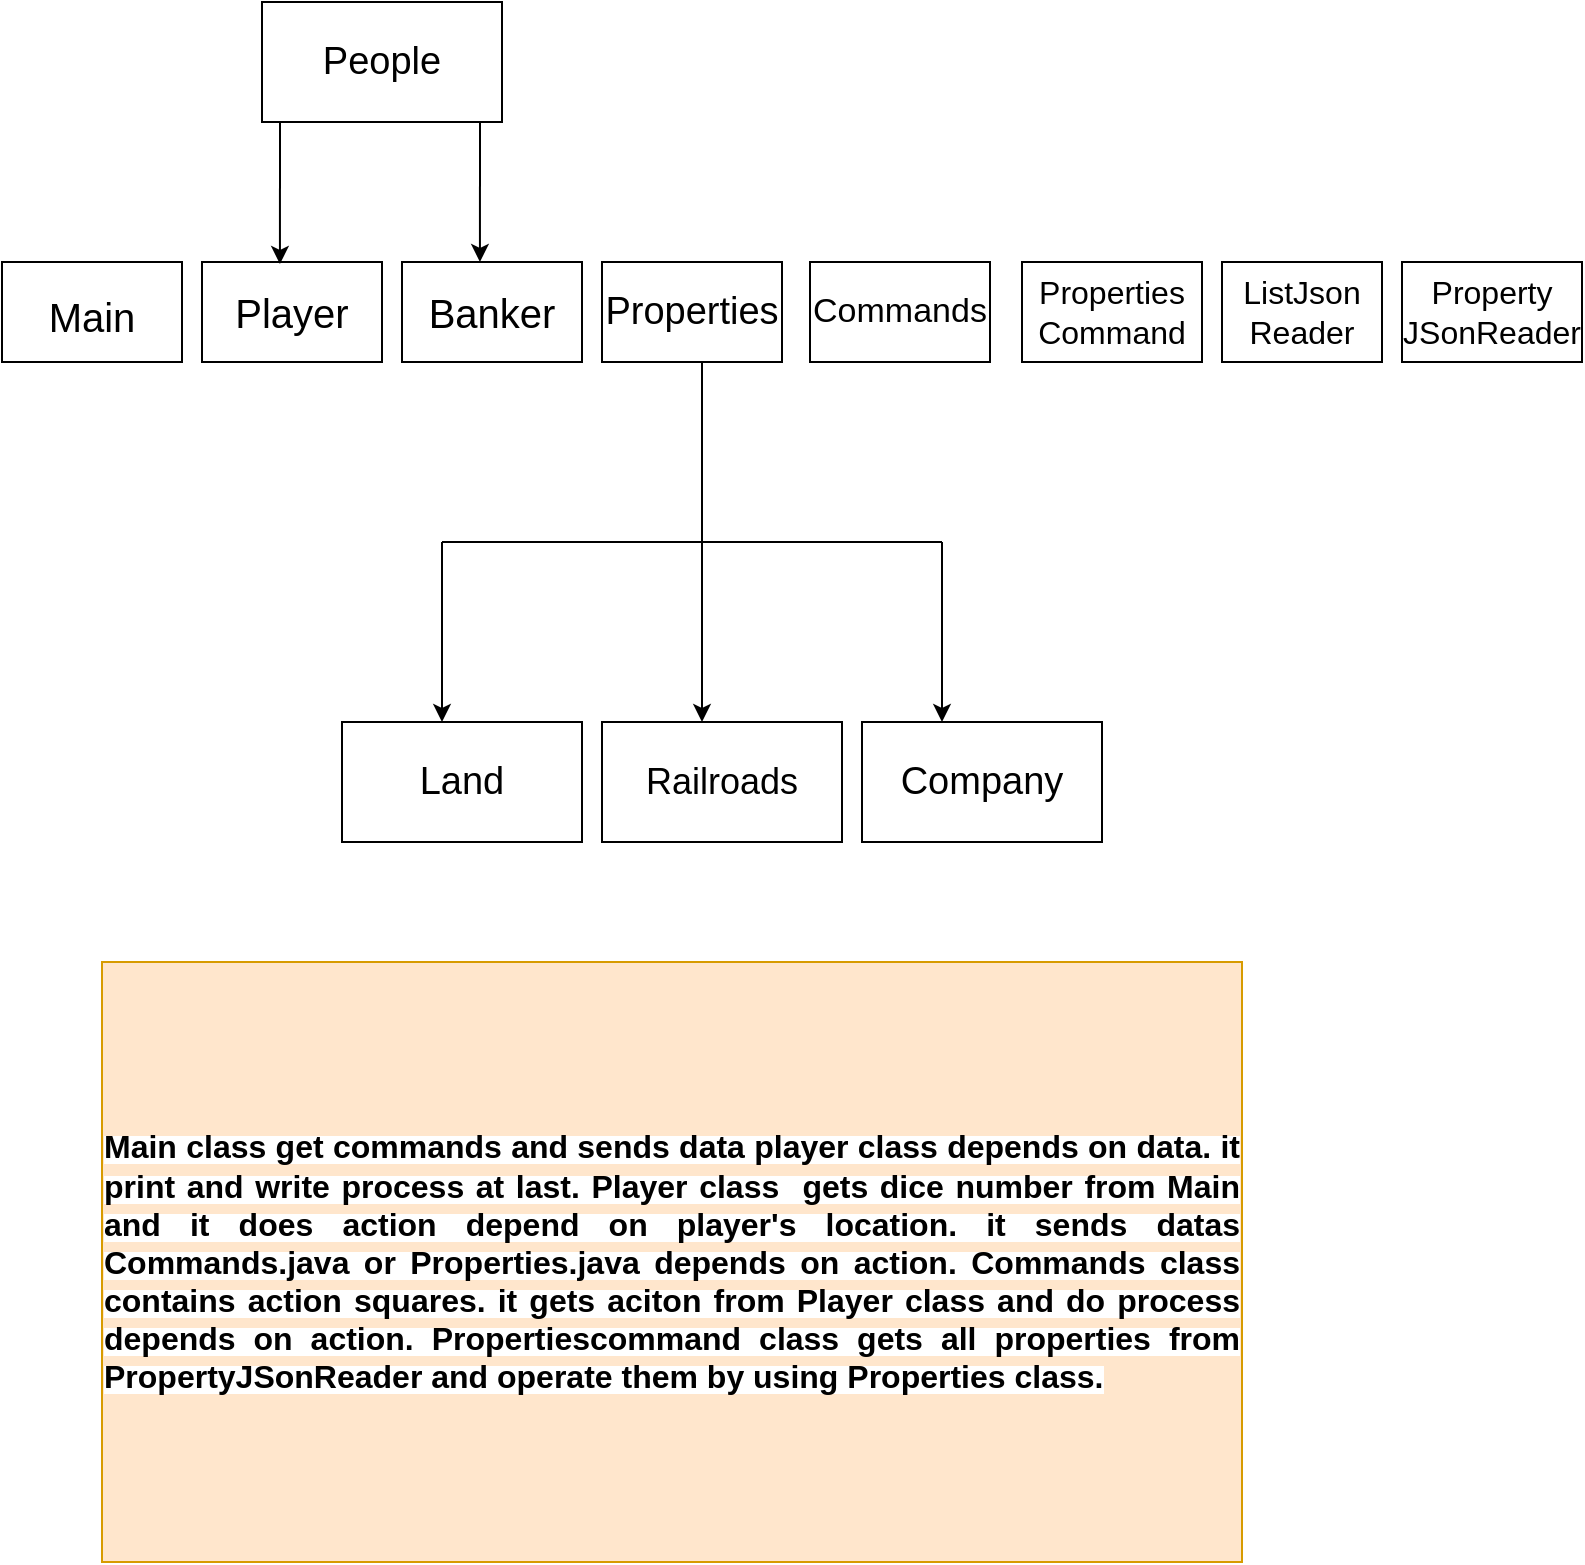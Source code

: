 <mxfile version="17.4.0" type="google"><diagram id="a3NNrKExRZ0vHOegRSkd" name="Page-1"><mxGraphModel grid="1" page="1" gridSize="10" guides="1" tooltips="1" connect="1" arrows="1" fold="1" pageScale="1" pageWidth="827" pageHeight="1169" math="0" shadow="0"><root><mxCell id="0"/><mxCell id="1" parent="0"/><mxCell id="-ZRh_7EiASaD6HOwX77P-1" value="Main" style="rounded=0;fontFamily=Helvetica;labelBackgroundColor=#FFFFFF;whiteSpace=wrap;fontSize=20;spacingTop=3;spacing=5;" vertex="1" parent="1"><mxGeometry x="50" y="150" width="90" height="50" as="geometry"/></mxCell><mxCell id="-ZRh_7EiASaD6HOwX77P-2" value="&lt;font style=&quot;font-size: 20px&quot;&gt;Player&lt;/font&gt;" style="rounded=0;whiteSpace=wrap;html=1;" vertex="1" parent="1"><mxGeometry x="150" y="150" width="90" height="50" as="geometry"/></mxCell><mxCell id="-ZRh_7EiASaD6HOwX77P-3" value="&lt;font style=&quot;font-size: 20px&quot;&gt;Banker&lt;/font&gt;" style="rounded=0;whiteSpace=wrap;html=1;" vertex="1" parent="1"><mxGeometry x="250" y="150" width="90" height="50" as="geometry"/></mxCell><mxCell id="-ZRh_7EiASaD6HOwX77P-4" value="&lt;font style=&quot;font-size: 19px&quot;&gt;Properties&lt;/font&gt;" style="rounded=0;whiteSpace=wrap;html=1;" vertex="1" parent="1"><mxGeometry x="350" y="150" width="90" height="50" as="geometry"/></mxCell><mxCell id="-ZRh_7EiASaD6HOwX77P-5" value="&lt;font style=&quot;font-size: 17px&quot;&gt;Commands&lt;/font&gt;" style="rounded=0;whiteSpace=wrap;html=1;" vertex="1" parent="1"><mxGeometry x="454" y="150" width="90" height="50" as="geometry"/></mxCell><mxCell id="-ZRh_7EiASaD6HOwX77P-6" value="&lt;font style=&quot;font-size: 16px&quot;&gt;Properties&lt;br&gt;Command&lt;/font&gt;" style="rounded=0;whiteSpace=wrap;html=1;" vertex="1" parent="1"><mxGeometry x="560" y="150" width="90" height="50" as="geometry"/></mxCell><mxCell id="-ZRh_7EiASaD6HOwX77P-7" value="&lt;font style=&quot;font-size: 16px&quot;&gt;ListJson&lt;br&gt;Reader&lt;/font&gt;" style="rounded=0;whiteSpace=wrap;html=1;" vertex="1" parent="1"><mxGeometry x="660" y="150" width="80" height="50" as="geometry"/></mxCell><mxCell id="-ZRh_7EiASaD6HOwX77P-8" value="Property&lt;br&gt;JSonReader" style="rounded=0;whiteSpace=wrap;html=1;labelBackgroundColor=#FFFFFF;fontFamily=Helvetica;fontSize=16;" vertex="1" parent="1"><mxGeometry x="750" y="150" width="90" height="50" as="geometry"/></mxCell><mxCell id="-ZRh_7EiASaD6HOwX77P-9" value="" style="endArrow=none;html=1;rounded=0;fontFamily=Helvetica;fontSize=16;" edge="1" parent="1"><mxGeometry width="50" height="50" relative="1" as="geometry"><mxPoint x="270" y="290" as="sourcePoint"/><mxPoint x="400" y="290" as="targetPoint"/></mxGeometry></mxCell><mxCell id="-ZRh_7EiASaD6HOwX77P-11" value="" style="endArrow=none;html=1;rounded=0;fontFamily=Helvetica;fontSize=16;" edge="1" parent="1"><mxGeometry width="50" height="50" relative="1" as="geometry"><mxPoint x="400" y="290" as="sourcePoint"/><mxPoint x="520" y="290" as="targetPoint"/></mxGeometry></mxCell><mxCell id="-ZRh_7EiASaD6HOwX77P-17" value="" style="endArrow=classic;html=1;rounded=0;fontFamily=Helvetica;fontSize=16;" edge="1" parent="1"><mxGeometry width="50" height="50" relative="1" as="geometry"><mxPoint x="270" y="290" as="sourcePoint"/><mxPoint x="270" y="380" as="targetPoint"/></mxGeometry></mxCell><mxCell id="-ZRh_7EiASaD6HOwX77P-19" value="" style="endArrow=classic;html=1;rounded=0;fontFamily=Helvetica;fontSize=16;exitX=0.5;exitY=1;exitDx=0;exitDy=0;" edge="1" parent="1"><mxGeometry width="50" height="50" relative="1" as="geometry"><mxPoint x="400" y="200" as="sourcePoint"/><mxPoint x="400" y="380" as="targetPoint"/></mxGeometry></mxCell><mxCell id="-ZRh_7EiASaD6HOwX77P-20" value="" style="endArrow=classic;html=1;rounded=0;fontFamily=Helvetica;fontSize=16;" edge="1" parent="1"><mxGeometry width="50" height="50" relative="1" as="geometry"><mxPoint x="520" y="290" as="sourcePoint"/><mxPoint x="520" y="380" as="targetPoint"/></mxGeometry></mxCell><mxCell id="-ZRh_7EiASaD6HOwX77P-21" value="&lt;font style=&quot;font-size: 19px&quot;&gt;Land&lt;/font&gt;" style="rounded=0;whiteSpace=wrap;html=1;labelBackgroundColor=#FFFFFF;fontFamily=Helvetica;fontSize=16;" vertex="1" parent="1"><mxGeometry x="220" y="380" width="120" height="60" as="geometry"/></mxCell><mxCell id="-ZRh_7EiASaD6HOwX77P-22" value="&lt;font style=&quot;font-size: 19px&quot;&gt;Company&lt;/font&gt;" style="rounded=0;whiteSpace=wrap;html=1;labelBackgroundColor=#FFFFFF;fontFamily=Helvetica;fontSize=16;" vertex="1" parent="1"><mxGeometry x="480" y="380" width="120" height="60" as="geometry"/></mxCell><mxCell id="-ZRh_7EiASaD6HOwX77P-23" value="&lt;font style=&quot;font-size: 18px&quot;&gt;Railroads&lt;/font&gt;" style="rounded=0;whiteSpace=wrap;html=1;labelBackgroundColor=#FFFFFF;fontFamily=Helvetica;fontSize=16;" vertex="1" parent="1"><mxGeometry x="350" y="380" width="120" height="60" as="geometry"/></mxCell><mxCell id="-ZRh_7EiASaD6HOwX77P-25" value="" style="endArrow=classic;html=1;rounded=0;fontFamily=Helvetica;fontSize=19;entryX=0.433;entryY=0.02;entryDx=0;entryDy=0;entryPerimeter=0;" edge="1" parent="1" target="-ZRh_7EiASaD6HOwX77P-2"><mxGeometry width="50" height="50" relative="1" as="geometry"><mxPoint x="189" y="80" as="sourcePoint"/><mxPoint x="220" y="90" as="targetPoint"/></mxGeometry></mxCell><mxCell id="-ZRh_7EiASaD6HOwX77P-26" value="" style="endArrow=classic;html=1;rounded=0;fontFamily=Helvetica;fontSize=19;entryX=0.433;entryY=0;entryDx=0;entryDy=0;entryPerimeter=0;" edge="1" parent="1" target="-ZRh_7EiASaD6HOwX77P-3"><mxGeometry width="50" height="50" relative="1" as="geometry"><mxPoint x="289" y="80" as="sourcePoint"/><mxPoint x="450" y="150" as="targetPoint"/></mxGeometry></mxCell><mxCell id="-ZRh_7EiASaD6HOwX77P-27" value="" style="endArrow=none;html=1;rounded=0;fontFamily=Helvetica;fontSize=19;" edge="1" parent="1"><mxGeometry width="50" height="50" relative="1" as="geometry"><mxPoint x="190" y="80" as="sourcePoint"/><mxPoint x="290" y="80" as="targetPoint"/></mxGeometry></mxCell><mxCell id="-ZRh_7EiASaD6HOwX77P-29" value="People" style="rounded=0;whiteSpace=wrap;html=1;labelBackgroundColor=#FFFFFF;fontFamily=Helvetica;fontSize=19;" vertex="1" parent="1"><mxGeometry x="180" y="20" width="120" height="60" as="geometry"/></mxCell><mxCell id="PRESReQfWXtxlY9NbPkJ-1" value="&lt;div style=&quot;text-align: justify&quot;&gt;&lt;b style=&quot;background-color: rgb(255 , 255 , 255)&quot;&gt;&lt;font style=&quot;font-size: 16px&quot;&gt;Main class get commands and sends data player class depends on data. it print and write process at last. Player class&amp;nbsp; gets dice number from Main and it does action depend on player's location. it sends datas Commands.java or Properties.java depends on action. Commands class contains action squares. it gets aciton from Player class and do process depends on action. Propertiescommand class gets all properties from PropertyJSonReader and operate them by using Properties class.&lt;/font&gt;&lt;/b&gt;&lt;/div&gt;&lt;div style=&quot;text-align: justify&quot;&gt;&lt;/div&gt;" style="rounded=0;whiteSpace=wrap;html=1;align=center;fillColor=#ffe6cc;strokeColor=#d79b00;" vertex="1" parent="1"><mxGeometry x="100" y="500" width="570" height="300" as="geometry"/></mxCell></root></mxGraphModel></diagram></mxfile>